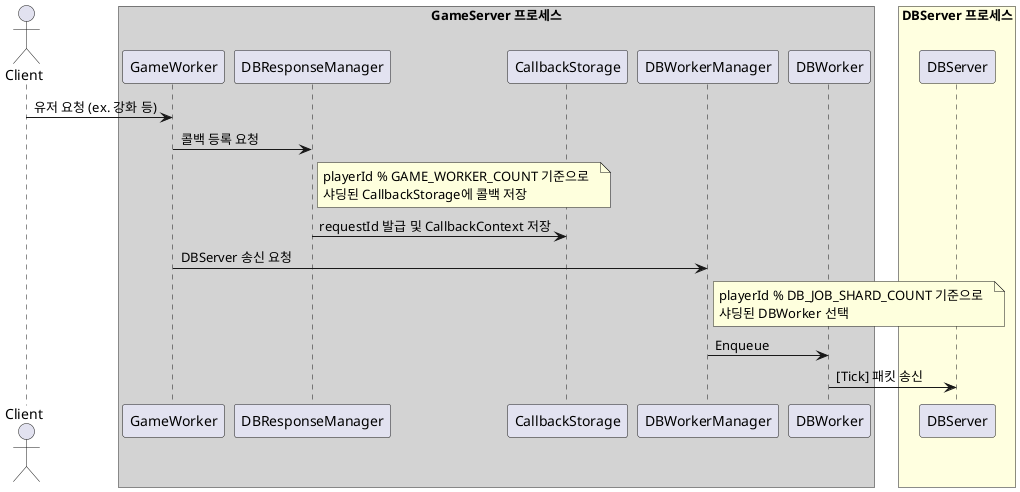 @startuml
actor Client

box "GameServer 프로세스" #LightGray
participant GameWorker
participant DBResponseManager
participant CallbackStorage
participant DBWorkerManager
participant DBWorker
end box
box "DBServer 프로세스" #LightYellow
participant DBServer
end box

Client -> GameWorker : 유저 요청 (ex. 강화 등)

GameWorker -> DBResponseManager : 콜백 등록 요청
note right of DBResponseManager
playerId % GAME_WORKER_COUNT 기준으로  
샤딩된 CallbackStorage에 콜백 저장  
end note
DBResponseManager -> CallbackStorage : requestId 발급 및 CallbackContext 저장

GameWorker -> DBWorkerManager : DBServer 송신 요청
note right of DBWorkerManager
playerId % DB_JOB_SHARD_COUNT 기준으로  
샤딩된 DBWorker 선택
end note
DBWorkerManager -> DBWorker : Enqueue
DBWorker -> DBServer : [Tick] 패킷 송신

@enduml

@startuml
actor Client

box "GameServer 프로세스" #LightGray
participant GameWorker
participant DBResponseManager
participant CallbackStorage
participant DBWorker
end box
box "DBServer 프로세스" #LightYellow
participant DBServer
end box

DBServer -> DBWorker : [Tick] 패킷 수신
note right of DBResponseManager
playerId % GAME_WORKER_COUNT 기준으로 샤딩된
_completedPacket에 추가
(GameWorker와 1:1 대응되는 영역)
end note
DBWorker -> DBResponseManager : _completedPackets에 응답 패킷 저장

GameWorker -> DBResponseManager : [Tick] 자신이 담당하는 _completedPackets 처리 
DBResponseManager -> CallbackStorage : CallbackContext 조회 (requestId)
DBResponseManager -> GameWorker : 콜백 Task 생성 및 TaskQueue에 등록
GameWorker -> Client : 유저에게 결과 응답
@enduml

@startuml
actor GameServer

box "DBServer 프로세스" #LightYellow
participant NetWorker
participant PacketWorker
end box

database "GameDB" as DB

== 요청 수신 루프 ==
GameServer -> NetWorker : DB 요청 패킷 수신

note right of NetWorker
playerId % DB_JOB_SHARD_COUNT 기준으로  
샤딩된 내부 큐에 등록  
(M개의 워커 스레드가 병렬 처리)
end note
NetWorker -> PacketWorker : Push(DBPacket)


== DB 처리 루프 ==
PacketWorker -> DB : Execute Query / Update
note right of NetWorker
playerId % NETWORK_WORKER_COUNT 기준으로  
샤딩된 내부 큐에 등록  
(M개의 워커 스레드가 병렬 처리)
end note
PacketWorker -> NetWorker : Push(ResponsePacket)

== 응답 송신 루프 ==
NetWorker -> GameServer : Send(ResponsePacket)

@enduml